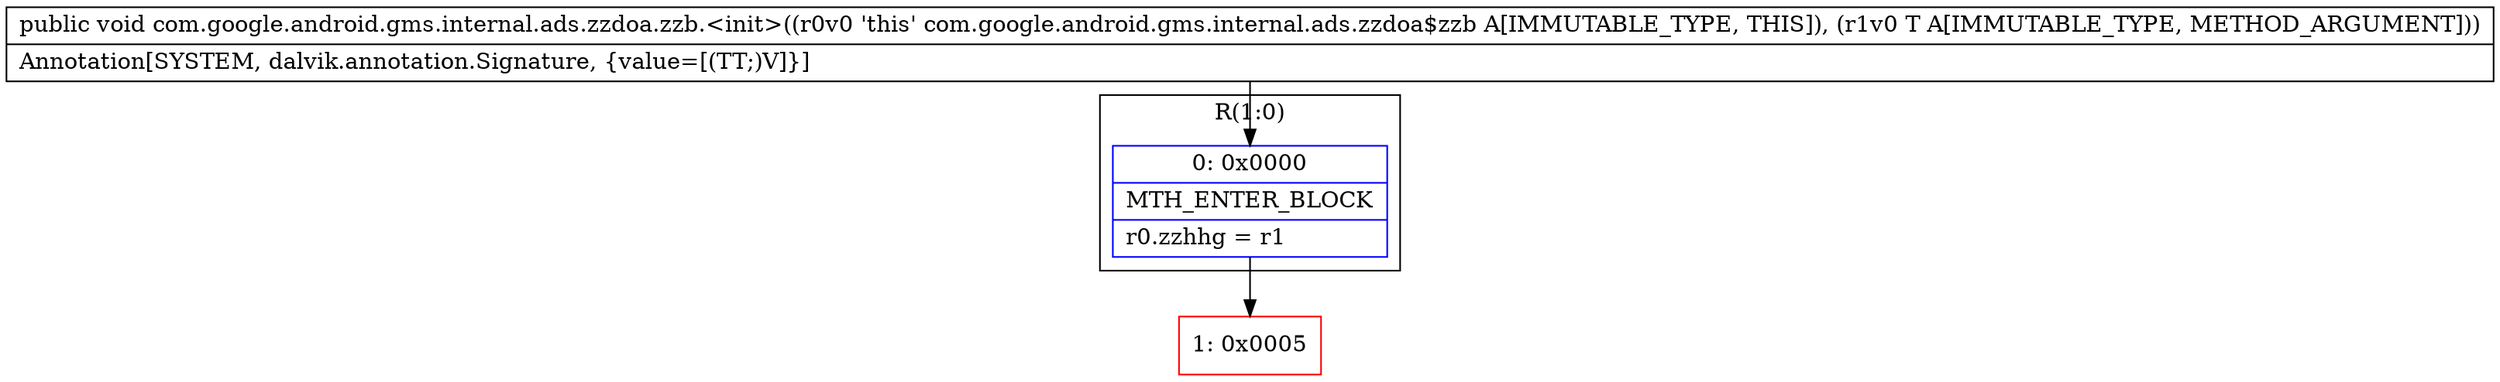 digraph "CFG forcom.google.android.gms.internal.ads.zzdoa.zzb.\<init\>(Lcom\/google\/android\/gms\/internal\/ads\/zzdoa;)V" {
subgraph cluster_Region_465229875 {
label = "R(1:0)";
node [shape=record,color=blue];
Node_0 [shape=record,label="{0\:\ 0x0000|MTH_ENTER_BLOCK\l|r0.zzhhg = r1\l}"];
}
Node_1 [shape=record,color=red,label="{1\:\ 0x0005}"];
MethodNode[shape=record,label="{public void com.google.android.gms.internal.ads.zzdoa.zzb.\<init\>((r0v0 'this' com.google.android.gms.internal.ads.zzdoa$zzb A[IMMUTABLE_TYPE, THIS]), (r1v0 T A[IMMUTABLE_TYPE, METHOD_ARGUMENT]))  | Annotation[SYSTEM, dalvik.annotation.Signature, \{value=[(TT;)V]\}]\l}"];
MethodNode -> Node_0;
Node_0 -> Node_1;
}


